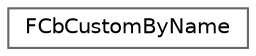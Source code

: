 digraph "Graphical Class Hierarchy"
{
 // INTERACTIVE_SVG=YES
 // LATEX_PDF_SIZE
  bgcolor="transparent";
  edge [fontname=Helvetica,fontsize=10,labelfontname=Helvetica,labelfontsize=10];
  node [fontname=Helvetica,fontsize=10,shape=box,height=0.2,width=0.4];
  rankdir="LR";
  Node0 [id="Node000000",label="FCbCustomByName",height=0.2,width=0.4,color="grey40", fillcolor="white", style="filled",URL="$d4/d14/structFCbCustomByName.html",tooltip="A custom compact binary field type with a string identifier."];
}

